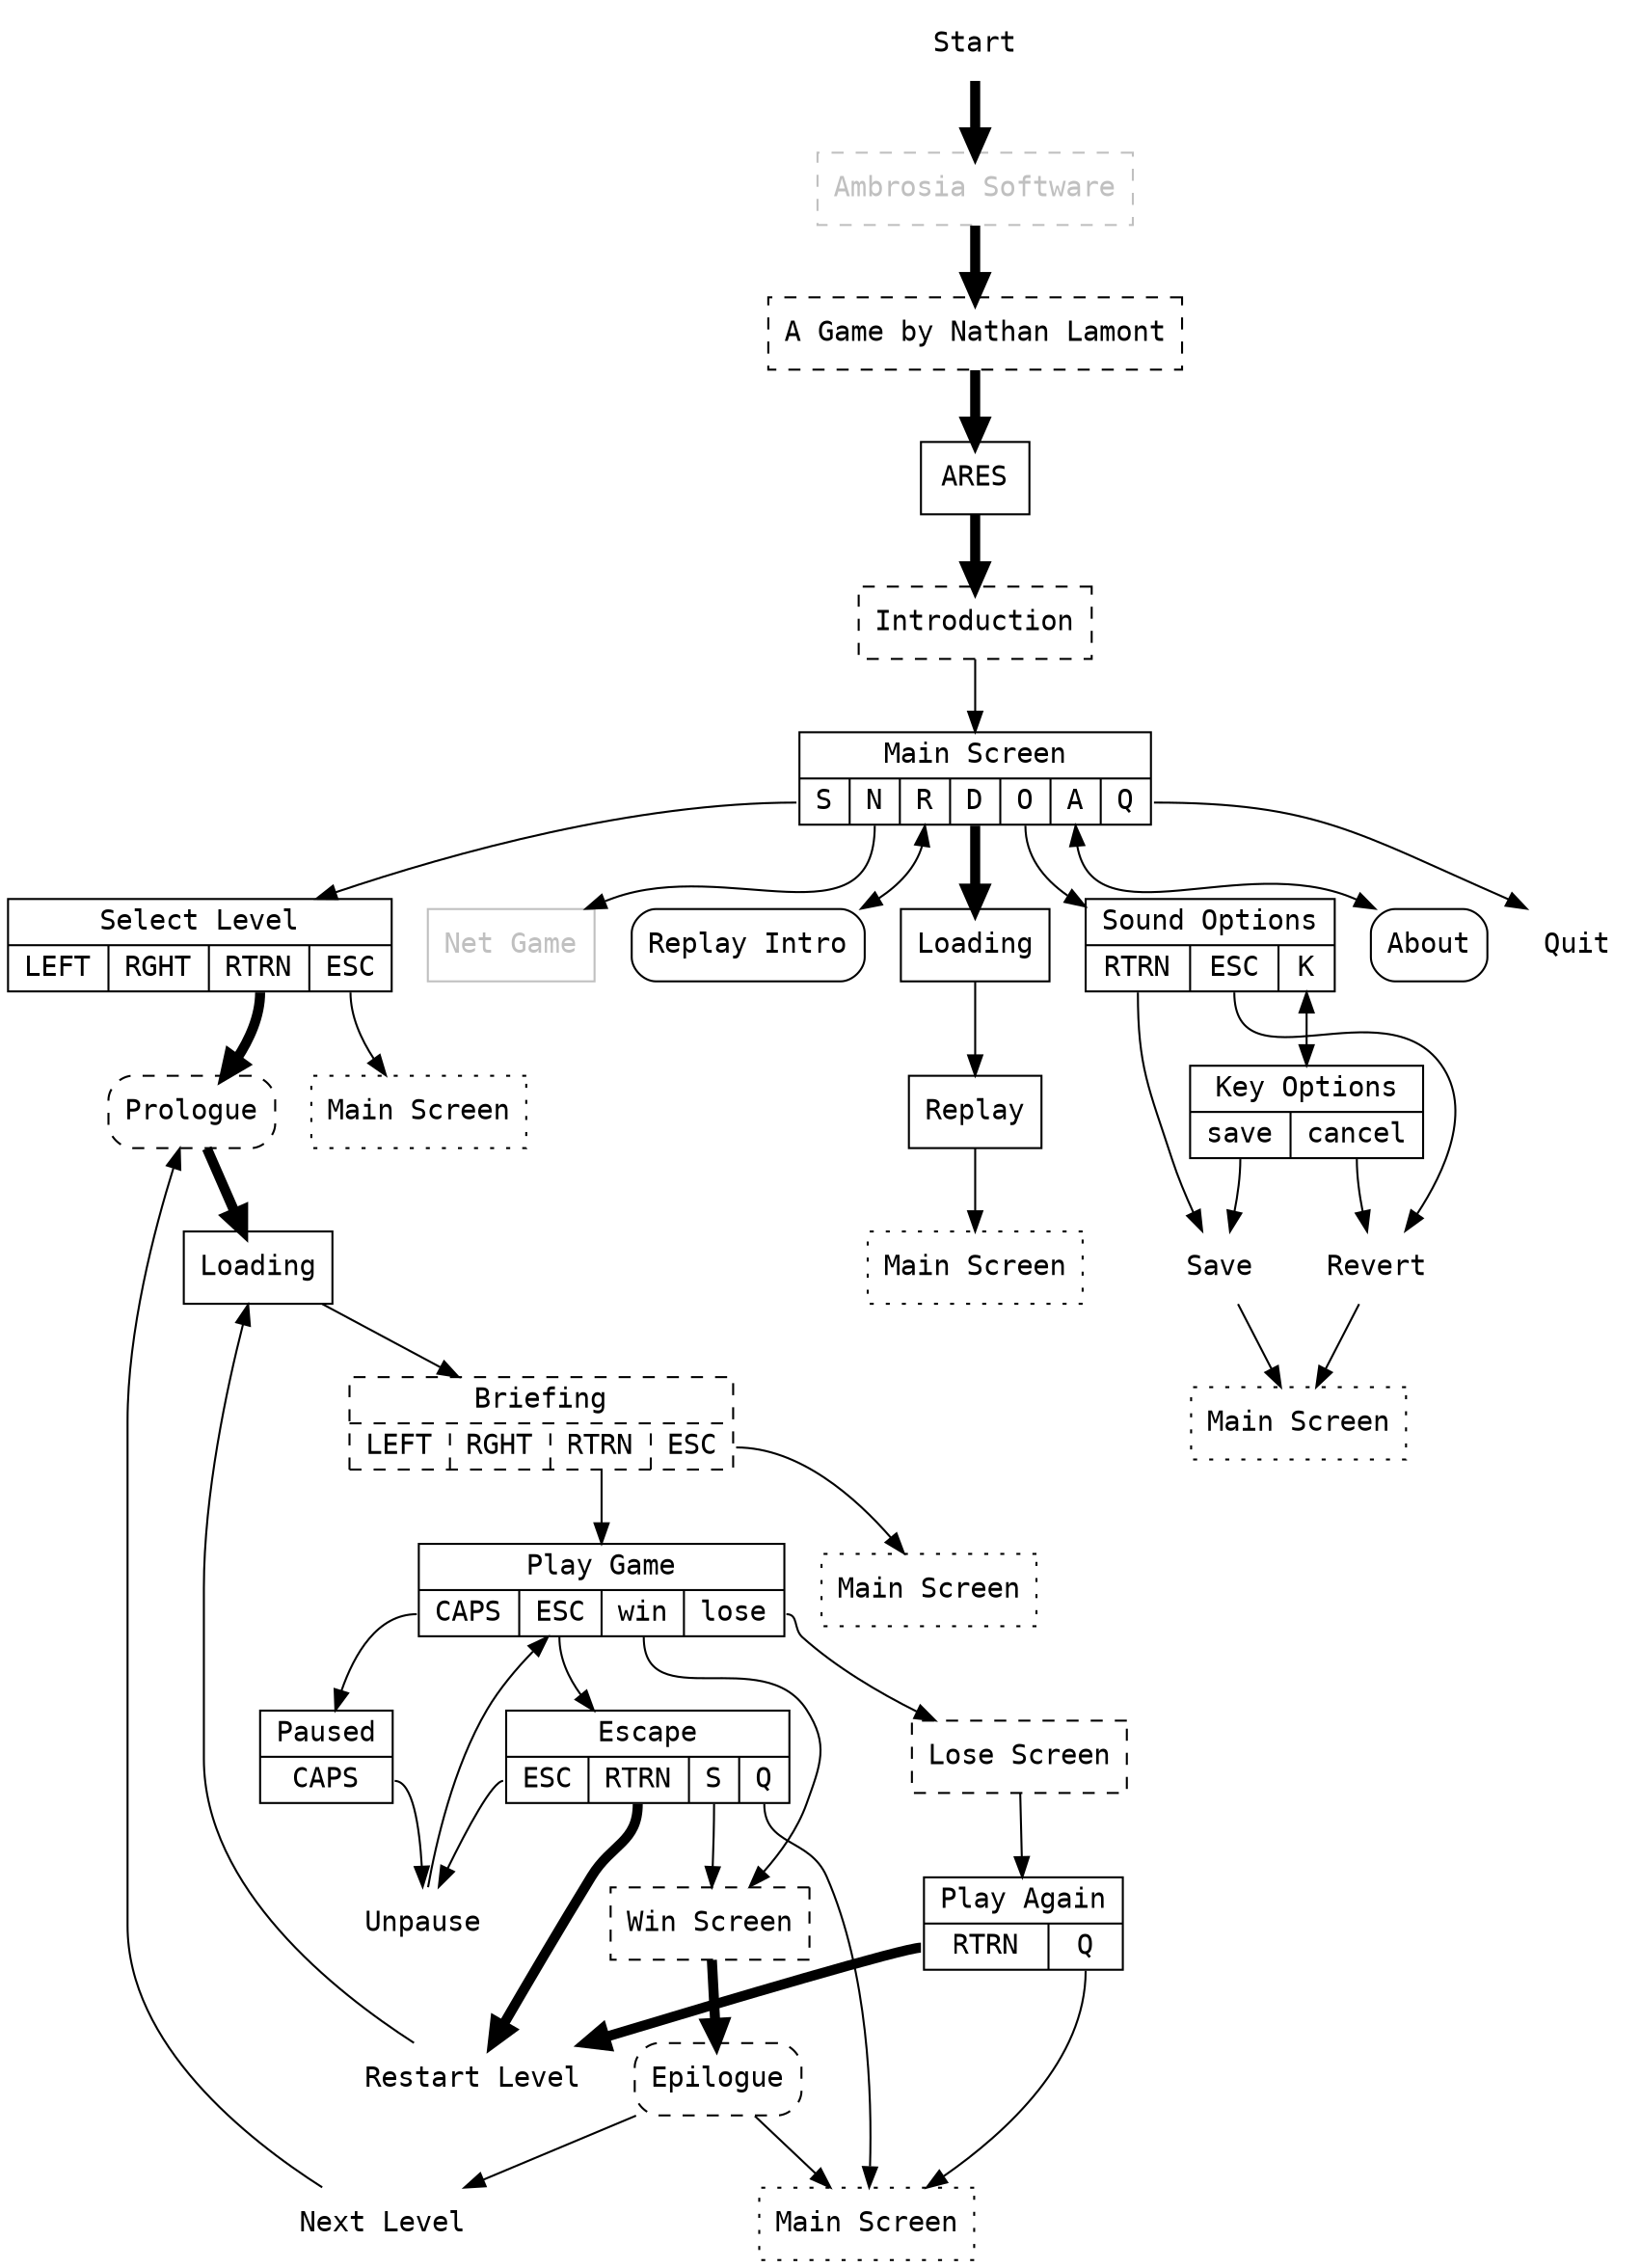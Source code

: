 digraph G {
    fontname = "Inconsolata";
    node [fontname="Inconsolata", shape="box"];
    edge [fontname="Inconsolata"];

    start [shape="none", label="Start"];
    publisher [label="Ambrosia Software", style="dashed", color="gray", fontcolor="gray"];
    developer [label="A Game by Nathan Lamont", style="dashed"];
    splash [label="ARES"];
    intro [label="Introduction", style="rounded", style="dashed"];
    start -> publisher -> developer -> splash -> intro [penwidth="5"];
    intro -> main;

    main [shape="record", label="{Main Screen|{<s>S|<n>N|<r>R|<d>D|<o>O|<a>A|<q>Q}}"];

    select_level [shape="record", label="{Select Level|{LEFT|RGHT|<rtrn>RTRN|<esc>ESC}}"];
    select_level_cancel [label="Main Screen", style="dotted"];
    main:s -> select_level;
    select_level:rtrn -> prologue [penwidth="5"];
    select_level:esc -> select_level_cancel;

    prologue [label="Prologue", style="rounded,dashed"];
    loading_single [label="Loading"];
    briefing [shape="record" label="{Briefing|{LEFT|RGHT|<rtrn>RTRN|<esc>ESC}}", style="dashed"];
    briefing_cancel [label="Main Screen", style="dotted"];
    prologue -> loading_single [penwidth="5"];
    loading_single -> briefing;
    briefing:rtrn -> game;
    briefing:esc -> briefing_cancel;

    game [shape="record", label="{Play Game|{<caps>CAPS|<esc>ESC|<win>win|<lose>lose}}"];
    game:caps -> paused;
    game:esc -> escape;
    game:win -> win;
    game:lose -> lose;

    paused [shape="record", label="{Paused|<caps>CAPS}"];
    paused:caps -> unpause;

    escape [shape="record", label="{Escape|{<esc>ESC|<rtrn>RTRN|<s>S|<q>Q}}"];
    escape:esc -> unpause;
    escape:rtrn -> restart_level [penwidth="5"];
    escape:s -> win;
    escape:q -> game_done;

    unpause [label="Unpause", shape="none"];
    unpause -> game;

    lose [label="Lose Screen", style="dashed"];
    lose -> play_again;

    play_again [shape="record", label="{Play Again|{<rtrn>RTRN|<q>Q}}"];
    play_again:rtrn -> restart_level [penwidth="5"];
    play_again:q -> game_done;

    win [label="Win Screen", style="dashed"];
    epilogue [label="Epilogue", style="rounded,dashed"];
    win -> epilogue [penwidth="5"];
    epilogue -> next_level;
    epilogue -> game_done;

    main:n -> net_game;
    net_game [label="Net Game", color="gray", fontcolor="gray"];

    replay_intro [label="Replay Intro", style="rounded"];
    main:r -> replay_intro [dir="both"];

    loading_demo [label="Loading"];
    replay [label="Replay"];
    replay_done [label="Main Screen", style="dotted"];
    main:d -> loading_demo [penwidth="5"];
    loading_demo -> replay -> replay_done;

    sound [shape="record", label="{Sound Options|{<rtrn>RTRN|<esc>ESC|<k>K}}"];
    main:o -> sound;
    sound:rtrn -> save_options;
    sound:esc -> revert_options;
    sound:k -> keys [dir="both"];

    keys [shape="record", label="{Key Options|{<save>save|<cancel>cancel}}"];
    keys:save -> save_options;
    keys:cancel -> revert_options;

    save_options [label="Save", shape="none"];
    revert_options [label="Revert", shape="none"];
    options_done [label="Main Screen", style="dotted"];
    save_options -> options_done;
    revert_options -> options_done;

    about [label="About", style="rounded"];
    main:a -> about [dir="both"];

    quit [shape="none", label="Quit"];
    main:q -> quit;

    restart_level [label="Restart Level", shape="none"];
    restart_level -> loading_single;

    next_level [label="Next Level", shape="none"];
    next_level -> prologue;

    game_done [label="Main Screen", style="dotted"];
}
